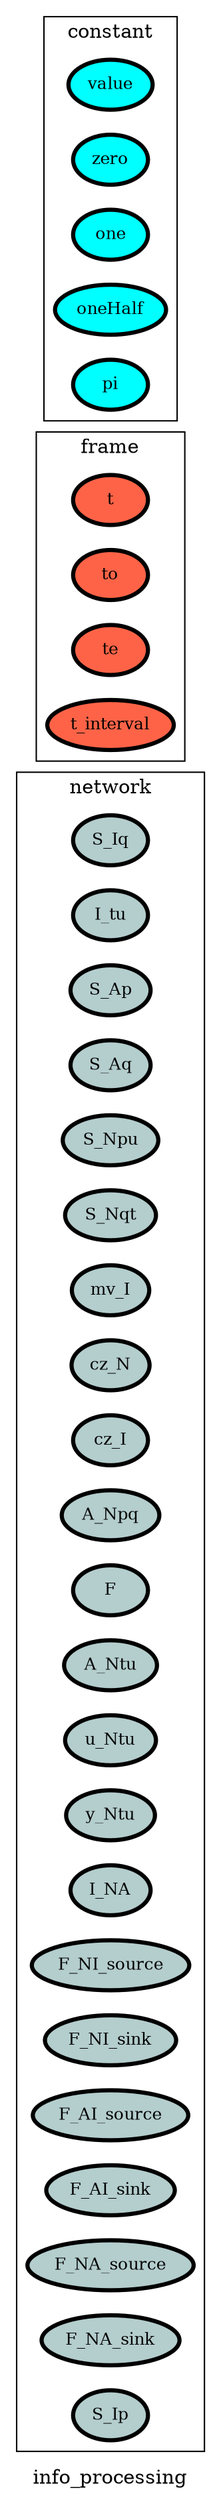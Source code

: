 digraph info_processing {
label=info_processing;
rankdir=LR;
subgraph cluster_info_processing___network {
label=network;
rankdir=LR;
V_10 [fillcolor=lightcyan3, fontsize=12, label=S_Iq, penwidth=3, style=filled];
V_11 [fillcolor=lightcyan3, fontsize=12, label=I_tu, penwidth=3, style=filled];
V_12 [fillcolor=lightcyan3, fontsize=12, label=S_Ap, penwidth=3, style=filled];
V_13 [fillcolor=lightcyan3, fontsize=12, label=S_Aq, penwidth=3, style=filled];
V_14 [fillcolor=lightcyan3, fontsize=12, label=S_Npu, penwidth=3, style=filled];
V_15 [fillcolor=lightcyan3, fontsize=12, label=S_Nqt, penwidth=3, style=filled];
V_16 [fillcolor=lightcyan3, fontsize=12, label=mv_I, penwidth=3, style=filled];
V_17 [fillcolor=lightcyan3, fontsize=12, label=cz_N, penwidth=3, style=filled];
V_18 [fillcolor=lightcyan3, fontsize=12, label=cz_I, penwidth=3, style=filled];
V_19 [fillcolor=lightcyan3, fontsize=12, label=A_Npq, penwidth=3, style=filled];
V_2 [fillcolor=lightcyan3, fontsize=12, label=F, penwidth=3, style=filled];
V_20 [fillcolor=lightcyan3, fontsize=12, label=A_Ntu, penwidth=3, style=filled];
V_21 [fillcolor=lightcyan3, fontsize=12, label=u_Ntu, penwidth=3, style=filled];
V_22 [fillcolor=lightcyan3, fontsize=12, label=y_Ntu, penwidth=3, style=filled];
V_27 [fillcolor=lightcyan3, fontsize=12, label=I_NA, penwidth=3, style=filled];
V_3 [fillcolor=lightcyan3, fontsize=12, label=F_NI_source, penwidth=3, style=filled];
V_4 [fillcolor=lightcyan3, fontsize=12, label=F_NI_sink, penwidth=3, style=filled];
V_5 [fillcolor=lightcyan3, fontsize=12, label=F_AI_source, penwidth=3, style=filled];
V_6 [fillcolor=lightcyan3, fontsize=12, label=F_AI_sink, penwidth=3, style=filled];
V_7 [fillcolor=lightcyan3, fontsize=12, label=F_NA_source, penwidth=3, style=filled];
V_8 [fillcolor=lightcyan3, fontsize=12, label=F_NA_sink, penwidth=3, style=filled];
V_9 [fillcolor=lightcyan3, fontsize=12, label=S_Ip, penwidth=3, style=filled];
}

subgraph cluster_info_processing___frame {
label=frame;
rankdir=LR;
V_1 [fillcolor=tomato, fontsize=12, label=t, penwidth=3, style=filled];
V_105 [fillcolor=tomato, fontsize=12, label=to, penwidth=3, style=filled];
V_106 [fillcolor=tomato, fontsize=12, label=te, penwidth=3, style=filled];
V_107 [fillcolor=tomato, fontsize=12, label=t_interval, penwidth=3, style=filled];
}

subgraph cluster_info_processing___state {
label=state;
rankdir=LR;
}

subgraph cluster_info_processing___constant {
label=constant;
rankdir=LR;
V_101 [fillcolor=cyan, fontsize=12, label=value, penwidth=3, style=filled];
V_102 [fillcolor=cyan, fontsize=12, label=zero, penwidth=3, style=filled];
V_103 [fillcolor=cyan, fontsize=12, label=one, penwidth=3, style=filled];
V_104 [fillcolor=cyan, fontsize=12, label=oneHalf, penwidth=3, style=filled];
V_199 [fillcolor=cyan, fontsize=12, label=pi, penwidth=3, style=filled];
}

}
